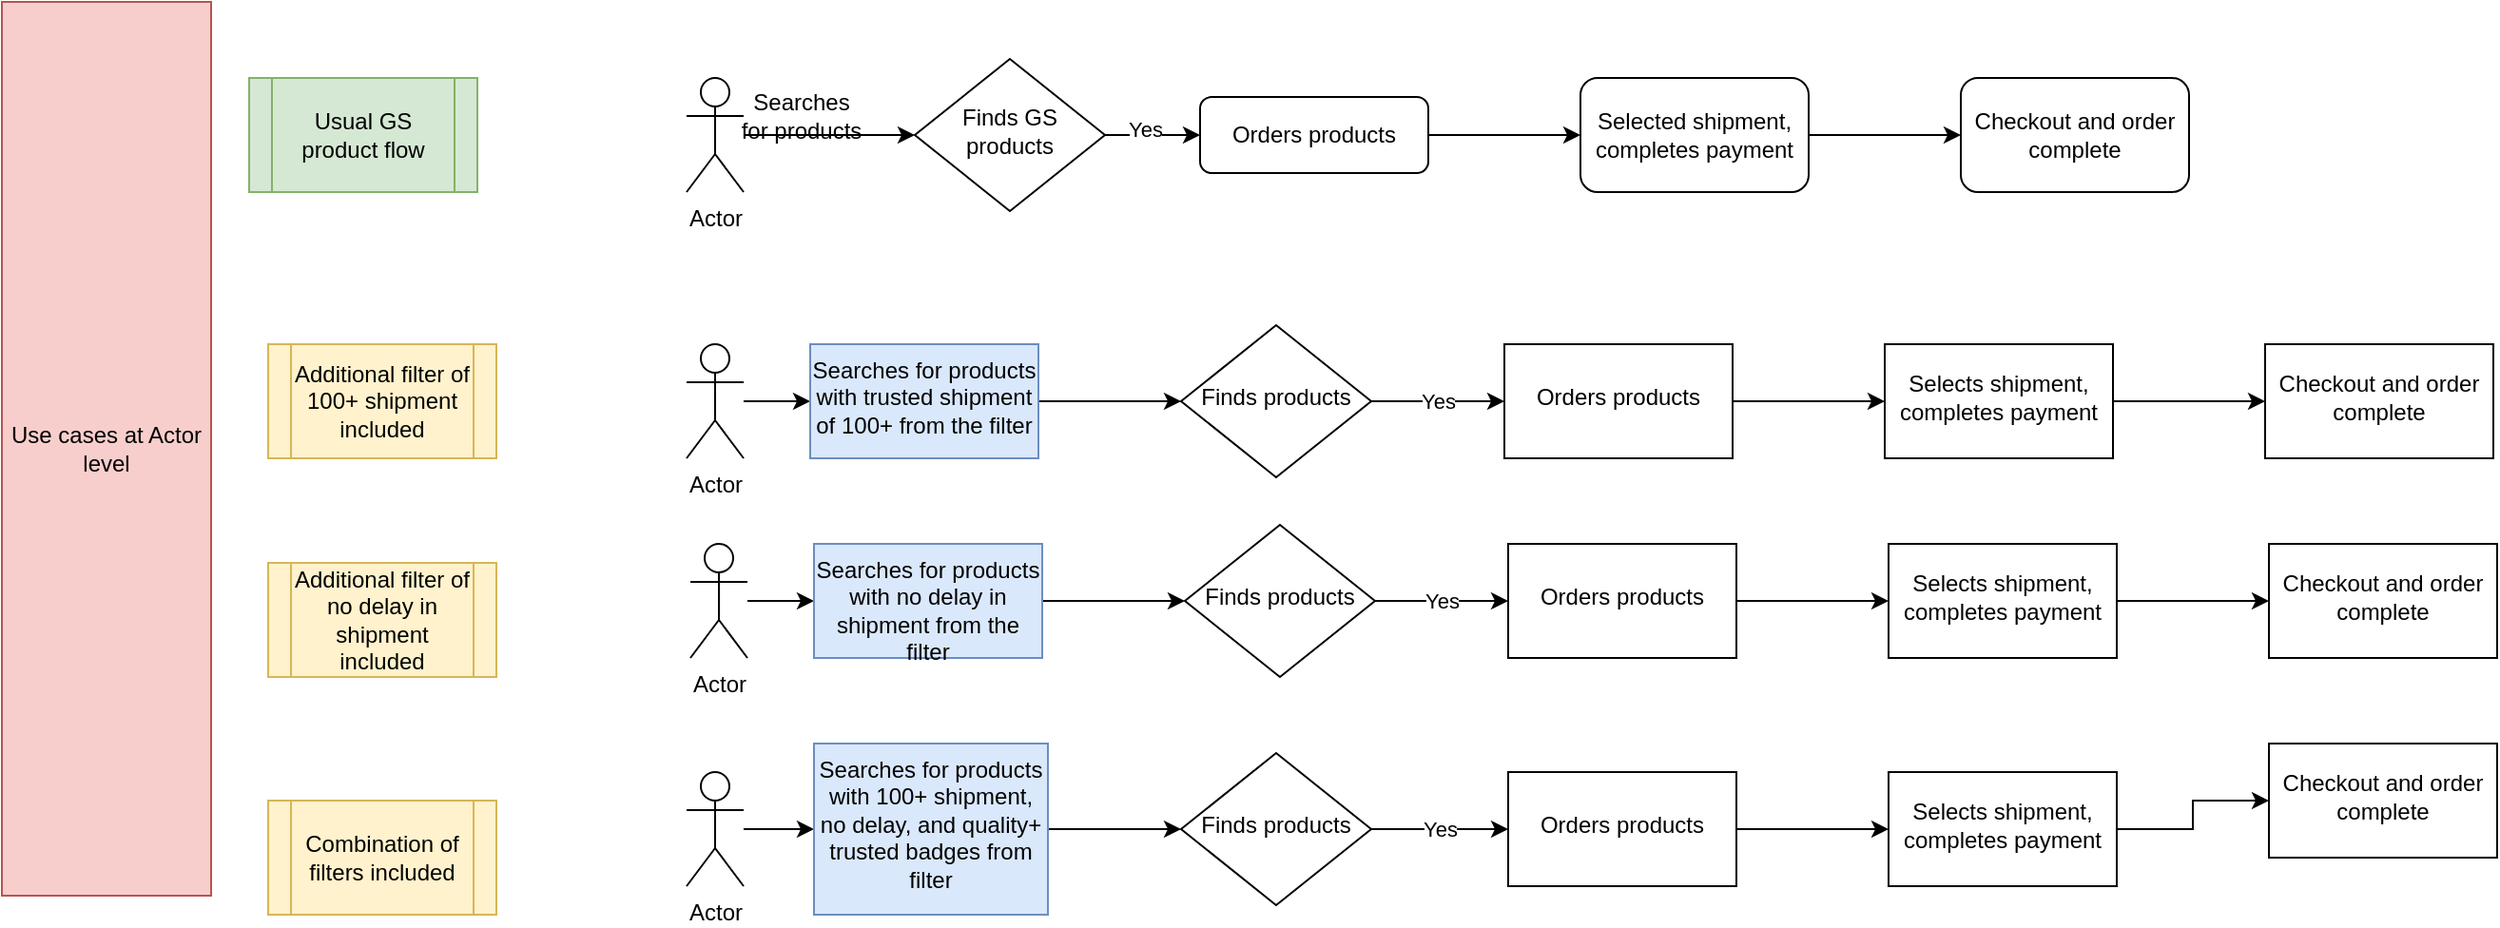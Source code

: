 <mxfile version="20.5.3" type="github">
  <diagram id="C5RBs43oDa-KdzZeNtuy" name="Page-1">
    <mxGraphModel dx="1773" dy="562" grid="1" gridSize="10" guides="1" tooltips="1" connect="1" arrows="1" fold="1" page="1" pageScale="1" pageWidth="827" pageHeight="1169" math="0" shadow="0">
      <root>
        <mxCell id="WIyWlLk6GJQsqaUBKTNV-0" />
        <mxCell id="WIyWlLk6GJQsqaUBKTNV-1" parent="WIyWlLk6GJQsqaUBKTNV-0" />
        <mxCell id="AuGHg46hdEF09C2vVA98-13" value="" style="edgeStyle=orthogonalEdgeStyle;rounded=0;orthogonalLoop=1;jettySize=auto;html=1;endArrow=classic;endFill=1;" edge="1" parent="WIyWlLk6GJQsqaUBKTNV-1" source="WIyWlLk6GJQsqaUBKTNV-6" target="WIyWlLk6GJQsqaUBKTNV-12">
          <mxGeometry relative="1" as="geometry" />
        </mxCell>
        <mxCell id="AuGHg46hdEF09C2vVA98-14" value="Yes" style="edgeLabel;html=1;align=center;verticalAlign=middle;resizable=0;points=[];" vertex="1" connectable="0" parent="AuGHg46hdEF09C2vVA98-13">
          <mxGeometry x="-0.16" y="4" relative="1" as="geometry">
            <mxPoint y="1" as="offset" />
          </mxGeometry>
        </mxCell>
        <mxCell id="WIyWlLk6GJQsqaUBKTNV-6" value="Finds GS products" style="rhombus;whiteSpace=wrap;html=1;shadow=0;fontFamily=Helvetica;fontSize=12;align=center;strokeWidth=1;spacing=6;spacingTop=-4;" parent="WIyWlLk6GJQsqaUBKTNV-1" vertex="1">
          <mxGeometry x="470" y="40" width="100" height="80" as="geometry" />
        </mxCell>
        <mxCell id="AuGHg46hdEF09C2vVA98-16" value="" style="edgeStyle=orthogonalEdgeStyle;rounded=0;orthogonalLoop=1;jettySize=auto;html=1;endArrow=classic;endFill=1;" edge="1" parent="WIyWlLk6GJQsqaUBKTNV-1" source="WIyWlLk6GJQsqaUBKTNV-12" target="AuGHg46hdEF09C2vVA98-15">
          <mxGeometry relative="1" as="geometry" />
        </mxCell>
        <mxCell id="WIyWlLk6GJQsqaUBKTNV-12" value="Orders products" style="rounded=1;whiteSpace=wrap;html=1;fontSize=12;glass=0;strokeWidth=1;shadow=0;" parent="WIyWlLk6GJQsqaUBKTNV-1" vertex="1">
          <mxGeometry x="620" y="60" width="120" height="40" as="geometry" />
        </mxCell>
        <mxCell id="AuGHg46hdEF09C2vVA98-11" value="" style="edgeStyle=orthogonalEdgeStyle;rounded=0;orthogonalLoop=1;jettySize=auto;html=1;endArrow=classic;endFill=1;" edge="1" parent="WIyWlLk6GJQsqaUBKTNV-1" source="AuGHg46hdEF09C2vVA98-7" target="WIyWlLk6GJQsqaUBKTNV-6">
          <mxGeometry relative="1" as="geometry" />
        </mxCell>
        <mxCell id="AuGHg46hdEF09C2vVA98-7" value="Actor" style="shape=umlActor;verticalLabelPosition=bottom;verticalAlign=top;html=1;outlineConnect=0;" vertex="1" parent="WIyWlLk6GJQsqaUBKTNV-1">
          <mxGeometry x="350" y="50" width="30" height="60" as="geometry" />
        </mxCell>
        <mxCell id="AuGHg46hdEF09C2vVA98-12" value="Searches &lt;br&gt;for products" style="text;html=1;align=center;verticalAlign=middle;resizable=0;points=[];autosize=1;strokeColor=none;fillColor=none;" vertex="1" parent="WIyWlLk6GJQsqaUBKTNV-1">
          <mxGeometry x="365" y="50" width="90" height="40" as="geometry" />
        </mxCell>
        <mxCell id="AuGHg46hdEF09C2vVA98-18" value="" style="edgeStyle=orthogonalEdgeStyle;rounded=0;orthogonalLoop=1;jettySize=auto;html=1;endArrow=classic;endFill=1;" edge="1" parent="WIyWlLk6GJQsqaUBKTNV-1" source="AuGHg46hdEF09C2vVA98-15" target="AuGHg46hdEF09C2vVA98-17">
          <mxGeometry relative="1" as="geometry" />
        </mxCell>
        <mxCell id="AuGHg46hdEF09C2vVA98-15" value="Selected shipment, completes payment" style="whiteSpace=wrap;html=1;rounded=1;glass=0;strokeWidth=1;shadow=0;" vertex="1" parent="WIyWlLk6GJQsqaUBKTNV-1">
          <mxGeometry x="820" y="50" width="120" height="60" as="geometry" />
        </mxCell>
        <mxCell id="AuGHg46hdEF09C2vVA98-17" value="Checkout and order complete" style="rounded=1;whiteSpace=wrap;html=1;glass=0;strokeWidth=1;shadow=0;" vertex="1" parent="WIyWlLk6GJQsqaUBKTNV-1">
          <mxGeometry x="1020" y="50" width="120" height="60" as="geometry" />
        </mxCell>
        <mxCell id="AuGHg46hdEF09C2vVA98-21" value="" style="edgeStyle=orthogonalEdgeStyle;rounded=0;orthogonalLoop=1;jettySize=auto;html=1;endArrow=classic;endFill=1;" edge="1" parent="WIyWlLk6GJQsqaUBKTNV-1" source="AuGHg46hdEF09C2vVA98-19" target="AuGHg46hdEF09C2vVA98-20">
          <mxGeometry relative="1" as="geometry" />
        </mxCell>
        <mxCell id="AuGHg46hdEF09C2vVA98-19" value="Actor" style="shape=umlActor;verticalLabelPosition=bottom;verticalAlign=top;html=1;outlineConnect=0;" vertex="1" parent="WIyWlLk6GJQsqaUBKTNV-1">
          <mxGeometry x="350" y="190" width="30" height="60" as="geometry" />
        </mxCell>
        <mxCell id="AuGHg46hdEF09C2vVA98-23" value="" style="edgeStyle=orthogonalEdgeStyle;rounded=0;orthogonalLoop=1;jettySize=auto;html=1;endArrow=classic;endFill=1;" edge="1" parent="WIyWlLk6GJQsqaUBKTNV-1" source="AuGHg46hdEF09C2vVA98-20" target="AuGHg46hdEF09C2vVA98-22">
          <mxGeometry relative="1" as="geometry" />
        </mxCell>
        <mxCell id="AuGHg46hdEF09C2vVA98-20" value="Searches for products with trusted shipment of 100+ from the filter" style="whiteSpace=wrap;html=1;verticalAlign=top;fillColor=#dae8fc;strokeColor=#6c8ebf;" vertex="1" parent="WIyWlLk6GJQsqaUBKTNV-1">
          <mxGeometry x="415" y="190" width="120" height="60" as="geometry" />
        </mxCell>
        <mxCell id="AuGHg46hdEF09C2vVA98-25" value="Yes" style="edgeStyle=orthogonalEdgeStyle;rounded=0;orthogonalLoop=1;jettySize=auto;html=1;endArrow=classic;endFill=1;" edge="1" parent="WIyWlLk6GJQsqaUBKTNV-1" source="AuGHg46hdEF09C2vVA98-22" target="AuGHg46hdEF09C2vVA98-24">
          <mxGeometry relative="1" as="geometry" />
        </mxCell>
        <mxCell id="AuGHg46hdEF09C2vVA98-22" value="Finds products" style="rhombus;whiteSpace=wrap;html=1;shadow=0;fontFamily=Helvetica;fontSize=12;align=center;strokeWidth=1;spacing=6;spacingTop=-4;" vertex="1" parent="WIyWlLk6GJQsqaUBKTNV-1">
          <mxGeometry x="610" y="180" width="100" height="80" as="geometry" />
        </mxCell>
        <mxCell id="AuGHg46hdEF09C2vVA98-27" value="" style="edgeStyle=orthogonalEdgeStyle;rounded=0;orthogonalLoop=1;jettySize=auto;html=1;endArrow=classic;endFill=1;" edge="1" parent="WIyWlLk6GJQsqaUBKTNV-1" source="AuGHg46hdEF09C2vVA98-24" target="AuGHg46hdEF09C2vVA98-26">
          <mxGeometry relative="1" as="geometry" />
        </mxCell>
        <mxCell id="AuGHg46hdEF09C2vVA98-24" value="Orders products" style="whiteSpace=wrap;html=1;shadow=0;strokeWidth=1;spacing=6;spacingTop=-4;" vertex="1" parent="WIyWlLk6GJQsqaUBKTNV-1">
          <mxGeometry x="780" y="190" width="120" height="60" as="geometry" />
        </mxCell>
        <mxCell id="AuGHg46hdEF09C2vVA98-29" value="" style="edgeStyle=orthogonalEdgeStyle;rounded=0;orthogonalLoop=1;jettySize=auto;html=1;endArrow=classic;endFill=1;" edge="1" parent="WIyWlLk6GJQsqaUBKTNV-1" source="AuGHg46hdEF09C2vVA98-26" target="AuGHg46hdEF09C2vVA98-28">
          <mxGeometry relative="1" as="geometry" />
        </mxCell>
        <mxCell id="AuGHg46hdEF09C2vVA98-26" value="Selects shipment, completes payment" style="whiteSpace=wrap;html=1;shadow=0;strokeWidth=1;spacing=6;spacingTop=-4;" vertex="1" parent="WIyWlLk6GJQsqaUBKTNV-1">
          <mxGeometry x="980" y="190" width="120" height="60" as="geometry" />
        </mxCell>
        <mxCell id="AuGHg46hdEF09C2vVA98-28" value="Checkout and order complete" style="whiteSpace=wrap;html=1;shadow=0;strokeWidth=1;spacing=6;spacingTop=-4;" vertex="1" parent="WIyWlLk6GJQsqaUBKTNV-1">
          <mxGeometry x="1180" y="190" width="120" height="60" as="geometry" />
        </mxCell>
        <mxCell id="AuGHg46hdEF09C2vVA98-30" value="" style="edgeStyle=orthogonalEdgeStyle;rounded=0;orthogonalLoop=1;jettySize=auto;html=1;endArrow=classic;endFill=1;" edge="1" parent="WIyWlLk6GJQsqaUBKTNV-1" source="AuGHg46hdEF09C2vVA98-31" target="AuGHg46hdEF09C2vVA98-33">
          <mxGeometry relative="1" as="geometry" />
        </mxCell>
        <mxCell id="AuGHg46hdEF09C2vVA98-31" value="Actor" style="shape=umlActor;verticalLabelPosition=bottom;verticalAlign=top;html=1;outlineConnect=0;" vertex="1" parent="WIyWlLk6GJQsqaUBKTNV-1">
          <mxGeometry x="352" y="295" width="30" height="60" as="geometry" />
        </mxCell>
        <mxCell id="AuGHg46hdEF09C2vVA98-32" value="" style="edgeStyle=orthogonalEdgeStyle;rounded=0;orthogonalLoop=1;jettySize=auto;html=1;endArrow=classic;endFill=1;" edge="1" parent="WIyWlLk6GJQsqaUBKTNV-1" source="AuGHg46hdEF09C2vVA98-33" target="AuGHg46hdEF09C2vVA98-35">
          <mxGeometry relative="1" as="geometry" />
        </mxCell>
        <mxCell id="AuGHg46hdEF09C2vVA98-33" value="Searches for products with no delay in shipment from the filter" style="whiteSpace=wrap;html=1;verticalAlign=top;fillColor=#dae8fc;strokeColor=#6c8ebf;" vertex="1" parent="WIyWlLk6GJQsqaUBKTNV-1">
          <mxGeometry x="417" y="295" width="120" height="60" as="geometry" />
        </mxCell>
        <mxCell id="AuGHg46hdEF09C2vVA98-34" value="Yes" style="edgeStyle=orthogonalEdgeStyle;rounded=0;orthogonalLoop=1;jettySize=auto;html=1;endArrow=classic;endFill=1;" edge="1" parent="WIyWlLk6GJQsqaUBKTNV-1" source="AuGHg46hdEF09C2vVA98-35" target="AuGHg46hdEF09C2vVA98-37">
          <mxGeometry relative="1" as="geometry" />
        </mxCell>
        <mxCell id="AuGHg46hdEF09C2vVA98-35" value="Finds products" style="rhombus;whiteSpace=wrap;html=1;shadow=0;fontFamily=Helvetica;fontSize=12;align=center;strokeWidth=1;spacing=6;spacingTop=-4;" vertex="1" parent="WIyWlLk6GJQsqaUBKTNV-1">
          <mxGeometry x="612" y="285" width="100" height="80" as="geometry" />
        </mxCell>
        <mxCell id="AuGHg46hdEF09C2vVA98-36" value="" style="edgeStyle=orthogonalEdgeStyle;rounded=0;orthogonalLoop=1;jettySize=auto;html=1;endArrow=classic;endFill=1;" edge="1" parent="WIyWlLk6GJQsqaUBKTNV-1" source="AuGHg46hdEF09C2vVA98-37" target="AuGHg46hdEF09C2vVA98-39">
          <mxGeometry relative="1" as="geometry" />
        </mxCell>
        <mxCell id="AuGHg46hdEF09C2vVA98-37" value="Orders products" style="whiteSpace=wrap;html=1;shadow=0;strokeWidth=1;spacing=6;spacingTop=-4;" vertex="1" parent="WIyWlLk6GJQsqaUBKTNV-1">
          <mxGeometry x="782" y="295" width="120" height="60" as="geometry" />
        </mxCell>
        <mxCell id="AuGHg46hdEF09C2vVA98-38" value="" style="edgeStyle=orthogonalEdgeStyle;rounded=0;orthogonalLoop=1;jettySize=auto;html=1;endArrow=classic;endFill=1;" edge="1" parent="WIyWlLk6GJQsqaUBKTNV-1" source="AuGHg46hdEF09C2vVA98-39" target="AuGHg46hdEF09C2vVA98-40">
          <mxGeometry relative="1" as="geometry" />
        </mxCell>
        <mxCell id="AuGHg46hdEF09C2vVA98-39" value="Selects shipment, completes payment" style="whiteSpace=wrap;html=1;shadow=0;strokeWidth=1;spacing=6;spacingTop=-4;" vertex="1" parent="WIyWlLk6GJQsqaUBKTNV-1">
          <mxGeometry x="982" y="295" width="120" height="60" as="geometry" />
        </mxCell>
        <mxCell id="AuGHg46hdEF09C2vVA98-40" value="Checkout and order complete" style="whiteSpace=wrap;html=1;shadow=0;strokeWidth=1;spacing=6;spacingTop=-4;" vertex="1" parent="WIyWlLk6GJQsqaUBKTNV-1">
          <mxGeometry x="1182" y="295" width="120" height="60" as="geometry" />
        </mxCell>
        <mxCell id="AuGHg46hdEF09C2vVA98-41" value="" style="edgeStyle=orthogonalEdgeStyle;rounded=0;orthogonalLoop=1;jettySize=auto;html=1;endArrow=classic;endFill=1;" edge="1" parent="WIyWlLk6GJQsqaUBKTNV-1" source="AuGHg46hdEF09C2vVA98-42" target="AuGHg46hdEF09C2vVA98-44">
          <mxGeometry relative="1" as="geometry" />
        </mxCell>
        <mxCell id="AuGHg46hdEF09C2vVA98-42" value="Actor" style="shape=umlActor;verticalLabelPosition=bottom;verticalAlign=top;html=1;outlineConnect=0;" vertex="1" parent="WIyWlLk6GJQsqaUBKTNV-1">
          <mxGeometry x="350" y="415" width="30" height="60" as="geometry" />
        </mxCell>
        <mxCell id="AuGHg46hdEF09C2vVA98-43" value="" style="edgeStyle=orthogonalEdgeStyle;rounded=0;orthogonalLoop=1;jettySize=auto;html=1;endArrow=classic;endFill=1;" edge="1" parent="WIyWlLk6GJQsqaUBKTNV-1" source="AuGHg46hdEF09C2vVA98-44" target="AuGHg46hdEF09C2vVA98-46">
          <mxGeometry relative="1" as="geometry" />
        </mxCell>
        <mxCell id="AuGHg46hdEF09C2vVA98-44" value="Searches for products with 100+ shipment, no delay, and quality+ trusted badges from filter" style="whiteSpace=wrap;html=1;verticalAlign=top;fillColor=#dae8fc;strokeColor=#6c8ebf;" vertex="1" parent="WIyWlLk6GJQsqaUBKTNV-1">
          <mxGeometry x="417" y="400" width="123" height="90" as="geometry" />
        </mxCell>
        <mxCell id="AuGHg46hdEF09C2vVA98-45" value="Yes" style="edgeStyle=orthogonalEdgeStyle;rounded=0;orthogonalLoop=1;jettySize=auto;html=1;endArrow=classic;endFill=1;" edge="1" parent="WIyWlLk6GJQsqaUBKTNV-1" source="AuGHg46hdEF09C2vVA98-46" target="AuGHg46hdEF09C2vVA98-48">
          <mxGeometry relative="1" as="geometry" />
        </mxCell>
        <mxCell id="AuGHg46hdEF09C2vVA98-46" value="Finds products" style="rhombus;whiteSpace=wrap;html=1;shadow=0;fontFamily=Helvetica;fontSize=12;align=center;strokeWidth=1;spacing=6;spacingTop=-4;" vertex="1" parent="WIyWlLk6GJQsqaUBKTNV-1">
          <mxGeometry x="610" y="405" width="100" height="80" as="geometry" />
        </mxCell>
        <mxCell id="AuGHg46hdEF09C2vVA98-47" value="" style="edgeStyle=orthogonalEdgeStyle;rounded=0;orthogonalLoop=1;jettySize=auto;html=1;endArrow=classic;endFill=1;" edge="1" parent="WIyWlLk6GJQsqaUBKTNV-1" source="AuGHg46hdEF09C2vVA98-48" target="AuGHg46hdEF09C2vVA98-50">
          <mxGeometry relative="1" as="geometry" />
        </mxCell>
        <mxCell id="AuGHg46hdEF09C2vVA98-48" value="Orders products" style="whiteSpace=wrap;html=1;shadow=0;strokeWidth=1;spacing=6;spacingTop=-4;" vertex="1" parent="WIyWlLk6GJQsqaUBKTNV-1">
          <mxGeometry x="782" y="415" width="120" height="60" as="geometry" />
        </mxCell>
        <mxCell id="AuGHg46hdEF09C2vVA98-49" value="" style="edgeStyle=orthogonalEdgeStyle;rounded=0;orthogonalLoop=1;jettySize=auto;html=1;endArrow=classic;endFill=1;" edge="1" parent="WIyWlLk6GJQsqaUBKTNV-1" source="AuGHg46hdEF09C2vVA98-50" target="AuGHg46hdEF09C2vVA98-51">
          <mxGeometry relative="1" as="geometry" />
        </mxCell>
        <mxCell id="AuGHg46hdEF09C2vVA98-50" value="Selects shipment, completes payment" style="whiteSpace=wrap;html=1;shadow=0;strokeWidth=1;spacing=6;spacingTop=-4;" vertex="1" parent="WIyWlLk6GJQsqaUBKTNV-1">
          <mxGeometry x="982" y="415" width="120" height="60" as="geometry" />
        </mxCell>
        <mxCell id="AuGHg46hdEF09C2vVA98-51" value="Checkout and order complete" style="whiteSpace=wrap;html=1;shadow=0;strokeWidth=1;spacing=6;spacingTop=-4;" vertex="1" parent="WIyWlLk6GJQsqaUBKTNV-1">
          <mxGeometry x="1182" y="400" width="120" height="60" as="geometry" />
        </mxCell>
        <mxCell id="AuGHg46hdEF09C2vVA98-58" value="Usual GS product flow" style="shape=process;whiteSpace=wrap;html=1;backgroundOutline=1;fillColor=#d5e8d4;strokeColor=#82b366;" vertex="1" parent="WIyWlLk6GJQsqaUBKTNV-1">
          <mxGeometry x="120" y="50" width="120" height="60" as="geometry" />
        </mxCell>
        <mxCell id="AuGHg46hdEF09C2vVA98-59" value="Additional filter of 100+ shipment included" style="shape=process;whiteSpace=wrap;html=1;backgroundOutline=1;fillColor=#fff2cc;strokeColor=#d6b656;" vertex="1" parent="WIyWlLk6GJQsqaUBKTNV-1">
          <mxGeometry x="130" y="190" width="120" height="60" as="geometry" />
        </mxCell>
        <mxCell id="AuGHg46hdEF09C2vVA98-60" value="Additional filter of no delay in shipment included" style="shape=process;whiteSpace=wrap;html=1;backgroundOutline=1;fillColor=#fff2cc;strokeColor=#d6b656;" vertex="1" parent="WIyWlLk6GJQsqaUBKTNV-1">
          <mxGeometry x="130" y="305" width="120" height="60" as="geometry" />
        </mxCell>
        <mxCell id="AuGHg46hdEF09C2vVA98-61" value="Combination of filters included" style="shape=process;whiteSpace=wrap;html=1;backgroundOutline=1;fillColor=#fff2cc;strokeColor=#d6b656;" vertex="1" parent="WIyWlLk6GJQsqaUBKTNV-1">
          <mxGeometry x="130" y="430" width="120" height="60" as="geometry" />
        </mxCell>
        <mxCell id="AuGHg46hdEF09C2vVA98-62" value="Use cases at Actor level" style="whiteSpace=wrap;html=1;fillColor=#f8cecc;strokeColor=#b85450;" vertex="1" parent="WIyWlLk6GJQsqaUBKTNV-1">
          <mxGeometry x="-10" y="10" width="110" height="470" as="geometry" />
        </mxCell>
      </root>
    </mxGraphModel>
  </diagram>
</mxfile>
